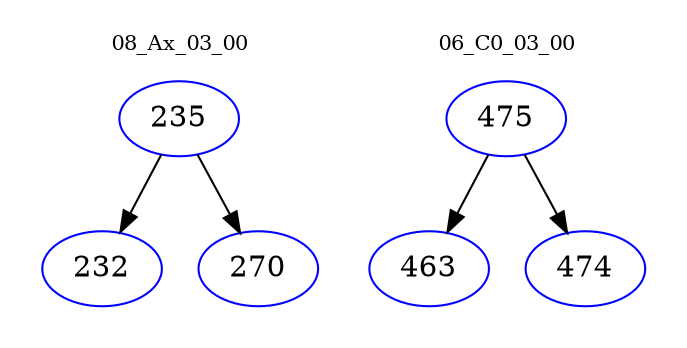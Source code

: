 digraph{
subgraph cluster_0 {
color = white
label = "08_Ax_03_00";
fontsize=10;
T0_235 [label="235", color="blue"]
T0_235 -> T0_232 [color="black"]
T0_232 [label="232", color="blue"]
T0_235 -> T0_270 [color="black"]
T0_270 [label="270", color="blue"]
}
subgraph cluster_1 {
color = white
label = "06_C0_03_00";
fontsize=10;
T1_475 [label="475", color="blue"]
T1_475 -> T1_463 [color="black"]
T1_463 [label="463", color="blue"]
T1_475 -> T1_474 [color="black"]
T1_474 [label="474", color="blue"]
}
}
